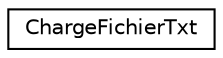 digraph "Graphical Class Hierarchy"
{
  edge [fontname="Helvetica",fontsize="10",labelfontname="Helvetica",labelfontsize="10"];
  node [fontname="Helvetica",fontsize="10",shape=record];
  rankdir="LR";
  Node0 [label="ChargeFichierTxt",height=0.2,width=0.4,color="black", fillcolor="white", style="filled",URL="$classChargeFichierTxt.html"];
}
